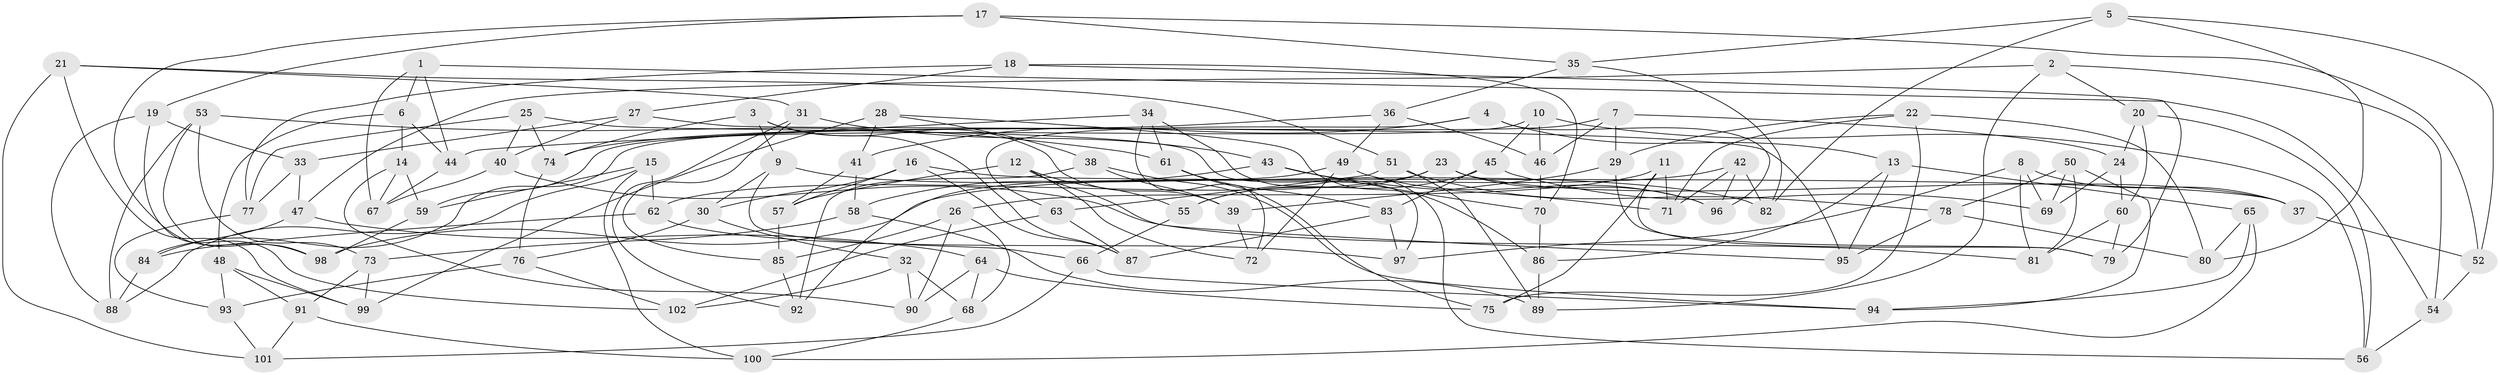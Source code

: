 // coarse degree distribution, {3: 0.06557377049180328, 8: 0.14754098360655737, 4: 0.5901639344262295, 9: 0.01639344262295082, 5: 0.01639344262295082, 10: 0.01639344262295082, 6: 0.09836065573770492, 7: 0.03278688524590164, 12: 0.01639344262295082}
// Generated by graph-tools (version 1.1) at 2025/21/03/04/25 18:21:01]
// undirected, 102 vertices, 204 edges
graph export_dot {
graph [start="1"]
  node [color=gray90,style=filled];
  1;
  2;
  3;
  4;
  5;
  6;
  7;
  8;
  9;
  10;
  11;
  12;
  13;
  14;
  15;
  16;
  17;
  18;
  19;
  20;
  21;
  22;
  23;
  24;
  25;
  26;
  27;
  28;
  29;
  30;
  31;
  32;
  33;
  34;
  35;
  36;
  37;
  38;
  39;
  40;
  41;
  42;
  43;
  44;
  45;
  46;
  47;
  48;
  49;
  50;
  51;
  52;
  53;
  54;
  55;
  56;
  57;
  58;
  59;
  60;
  61;
  62;
  63;
  64;
  65;
  66;
  67;
  68;
  69;
  70;
  71;
  72;
  73;
  74;
  75;
  76;
  77;
  78;
  79;
  80;
  81;
  82;
  83;
  84;
  85;
  86;
  87;
  88;
  89;
  90;
  91;
  92;
  93;
  94;
  95;
  96;
  97;
  98;
  99;
  100;
  101;
  102;
  1 -- 6;
  1 -- 67;
  1 -- 44;
  1 -- 54;
  2 -- 89;
  2 -- 54;
  2 -- 47;
  2 -- 20;
  3 -- 9;
  3 -- 39;
  3 -- 74;
  3 -- 87;
  4 -- 63;
  4 -- 96;
  4 -- 13;
  4 -- 41;
  5 -- 35;
  5 -- 82;
  5 -- 52;
  5 -- 80;
  6 -- 44;
  6 -- 48;
  6 -- 14;
  7 -- 84;
  7 -- 29;
  7 -- 46;
  7 -- 24;
  8 -- 37;
  8 -- 69;
  8 -- 97;
  8 -- 81;
  9 -- 66;
  9 -- 82;
  9 -- 30;
  10 -- 45;
  10 -- 59;
  10 -- 56;
  10 -- 46;
  11 -- 71;
  11 -- 79;
  11 -- 75;
  11 -- 26;
  12 -- 57;
  12 -- 72;
  12 -- 95;
  12 -- 55;
  13 -- 86;
  13 -- 65;
  13 -- 95;
  14 -- 59;
  14 -- 90;
  14 -- 67;
  15 -- 59;
  15 -- 100;
  15 -- 88;
  15 -- 62;
  16 -- 57;
  16 -- 37;
  16 -- 30;
  16 -- 87;
  17 -- 98;
  17 -- 19;
  17 -- 52;
  17 -- 35;
  18 -- 79;
  18 -- 27;
  18 -- 77;
  18 -- 70;
  19 -- 33;
  19 -- 88;
  19 -- 102;
  20 -- 24;
  20 -- 60;
  20 -- 56;
  21 -- 31;
  21 -- 101;
  21 -- 99;
  21 -- 51;
  22 -- 80;
  22 -- 29;
  22 -- 75;
  22 -- 71;
  23 -- 37;
  23 -- 55;
  23 -- 96;
  23 -- 62;
  24 -- 60;
  24 -- 69;
  25 -- 74;
  25 -- 40;
  25 -- 97;
  25 -- 77;
  26 -- 85;
  26 -- 90;
  26 -- 68;
  27 -- 33;
  27 -- 95;
  27 -- 40;
  28 -- 41;
  28 -- 99;
  28 -- 38;
  28 -- 86;
  29 -- 39;
  29 -- 79;
  30 -- 76;
  30 -- 32;
  31 -- 92;
  31 -- 43;
  31 -- 85;
  32 -- 102;
  32 -- 90;
  32 -- 68;
  33 -- 77;
  33 -- 47;
  34 -- 61;
  34 -- 56;
  34 -- 44;
  34 -- 72;
  35 -- 82;
  35 -- 36;
  36 -- 49;
  36 -- 46;
  36 -- 74;
  37 -- 52;
  38 -- 39;
  38 -- 92;
  38 -- 94;
  39 -- 72;
  40 -- 67;
  40 -- 81;
  41 -- 58;
  41 -- 57;
  42 -- 82;
  42 -- 98;
  42 -- 96;
  42 -- 71;
  43 -- 70;
  43 -- 71;
  43 -- 58;
  44 -- 67;
  45 -- 83;
  45 -- 55;
  45 -- 69;
  46 -- 70;
  47 -- 64;
  47 -- 84;
  48 -- 93;
  48 -- 91;
  48 -- 99;
  49 -- 96;
  49 -- 92;
  49 -- 72;
  50 -- 94;
  50 -- 69;
  50 -- 78;
  50 -- 81;
  51 -- 89;
  51 -- 78;
  51 -- 63;
  52 -- 54;
  53 -- 61;
  53 -- 98;
  53 -- 88;
  53 -- 73;
  54 -- 56;
  55 -- 66;
  57 -- 85;
  58 -- 73;
  58 -- 89;
  59 -- 98;
  60 -- 81;
  60 -- 79;
  61 -- 75;
  61 -- 83;
  62 -- 97;
  62 -- 84;
  63 -- 87;
  63 -- 102;
  64 -- 75;
  64 -- 90;
  64 -- 68;
  65 -- 80;
  65 -- 100;
  65 -- 94;
  66 -- 101;
  66 -- 94;
  68 -- 100;
  70 -- 86;
  73 -- 99;
  73 -- 91;
  74 -- 76;
  76 -- 93;
  76 -- 102;
  77 -- 93;
  78 -- 80;
  78 -- 95;
  83 -- 87;
  83 -- 97;
  84 -- 88;
  85 -- 92;
  86 -- 89;
  91 -- 101;
  91 -- 100;
  93 -- 101;
}
